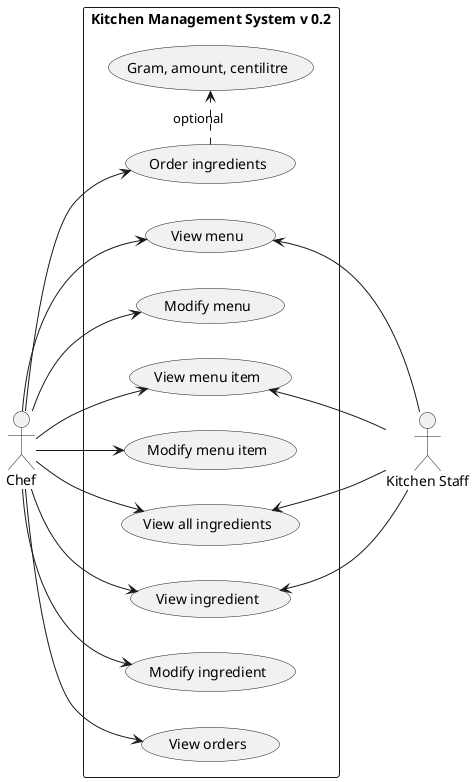 @startuml

left to right direction

actor Chef
actor "Kitchen Staff" as KS

rectangle "Kitchen Management System v 0.2" {
    (View menu) as (MenuView)
    (Modify menu) as (MenuUpdate)

    (View menu item) as (MenuItemView)
    (Modify menu item) as (MenuItemUpdate)

    (View all ingredients) as (IngredientAll)
    (View ingredient) as (IngredientView)
    (Modify ingredient) as (IngredientUpdate)
    (Order ingredients) as (IngredientOrder)
    (View orders) as (KitchenOrderView)
    (Gram, amount, centilitre) as (IngredientQuantity)

    (IngredientOrder) .> (IngredientQuantity) : optional

    Chef --> (MenuView)
    Chef --> (MenuUpdate)
    Chef --> (MenuItemView)
    Chef --> (MenuItemUpdate)

    Chef --> (IngredientAll)
    Chef --> (IngredientView)
    Chef --> (IngredientUpdate)
    Chef --> (IngredientOrder)
    Chef --> (KitchenOrderView)

    (MenuView) <-- KS
    (MenuItemView) <-- KS
    (IngredientAll) <-- KS
    (IngredientView) <-- KS
}

@enduml
